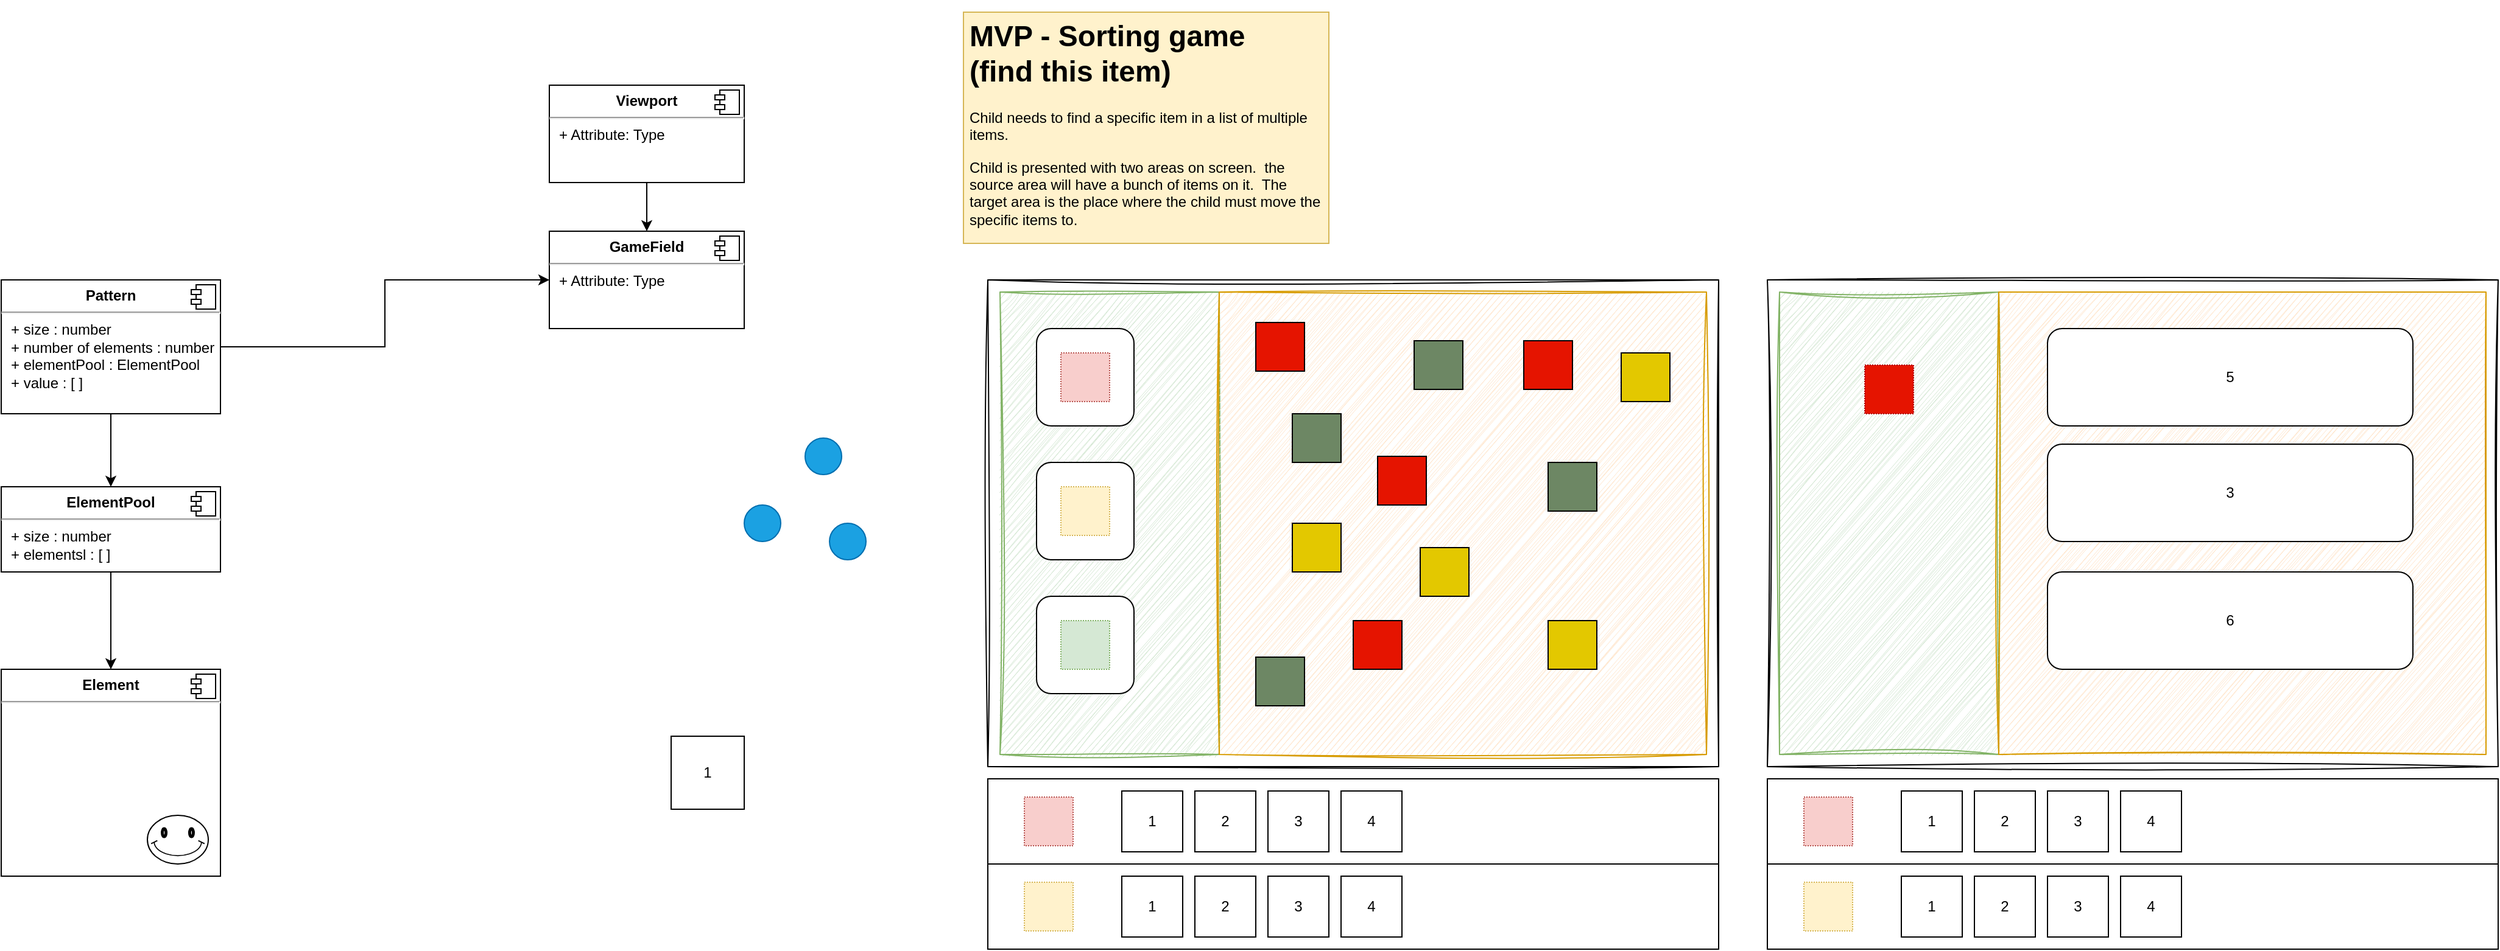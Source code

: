 <mxfile version="21.3.2" type="github">
  <diagram name="Patterns game" id="Uswxj4_SL07w-YHSScZ4">
    <mxGraphModel dx="2231" dy="1203" grid="1" gridSize="10" guides="1" tooltips="1" connect="1" arrows="1" fold="1" page="1" pageScale="1" pageWidth="850" pageHeight="1100" math="0" shadow="0">
      <root>
        <mxCell id="0" />
        <mxCell id="1" parent="0" />
        <mxCell id="OM9gFp44rk7R4fGMMQEf-6" value="" style="edgeStyle=orthogonalEdgeStyle;rounded=0;orthogonalLoop=1;jettySize=auto;html=1;" edge="1" parent="1" source="OM9gFp44rk7R4fGMMQEf-1" target="OM9gFp44rk7R4fGMMQEf-4">
          <mxGeometry relative="1" as="geometry" />
        </mxCell>
        <mxCell id="OM9gFp44rk7R4fGMMQEf-18" style="edgeStyle=orthogonalEdgeStyle;rounded=0;orthogonalLoop=1;jettySize=auto;html=1;entryX=0;entryY=0.5;entryDx=0;entryDy=0;" edge="1" parent="1" source="OM9gFp44rk7R4fGMMQEf-1" target="OM9gFp44rk7R4fGMMQEf-15">
          <mxGeometry relative="1" as="geometry" />
        </mxCell>
        <mxCell id="OM9gFp44rk7R4fGMMQEf-1" value="&lt;p style=&quot;margin:0px;margin-top:6px;text-align:center;&quot;&gt;&lt;b&gt;Pattern&lt;/b&gt;&lt;/p&gt;&lt;hr&gt;&lt;p style=&quot;margin:0px;margin-left:8px;&quot;&gt;+ size : number&lt;br&gt;+ number of elements : number&lt;/p&gt;&lt;p style=&quot;margin:0px;margin-left:8px;&quot;&gt;+ elementPool : ElementPool&lt;br&gt;&lt;/p&gt;&lt;p style=&quot;margin:0px;margin-left:8px;&quot;&gt;+ value : [ ]&lt;br&gt;&lt;/p&gt;" style="align=left;overflow=fill;html=1;dropTarget=0;whiteSpace=wrap;" vertex="1" parent="1">
          <mxGeometry x="70" y="240" width="180" height="110" as="geometry" />
        </mxCell>
        <mxCell id="OM9gFp44rk7R4fGMMQEf-2" value="" style="shape=component;jettyWidth=8;jettyHeight=4;" vertex="1" parent="OM9gFp44rk7R4fGMMQEf-1">
          <mxGeometry x="1" width="20" height="20" relative="1" as="geometry">
            <mxPoint x="-24" y="4" as="offset" />
          </mxGeometry>
        </mxCell>
        <mxCell id="OM9gFp44rk7R4fGMMQEf-9" value="" style="edgeStyle=orthogonalEdgeStyle;rounded=0;orthogonalLoop=1;jettySize=auto;html=1;" edge="1" parent="1" source="OM9gFp44rk7R4fGMMQEf-4" target="OM9gFp44rk7R4fGMMQEf-7">
          <mxGeometry relative="1" as="geometry" />
        </mxCell>
        <mxCell id="OM9gFp44rk7R4fGMMQEf-4" value="&lt;p style=&quot;margin:0px;margin-top:6px;text-align:center;&quot;&gt;&lt;b&gt;ElementPool&lt;/b&gt;&lt;/p&gt;&lt;hr&gt;&lt;p style=&quot;margin:0px;margin-left:8px;&quot;&gt;+ size : number&lt;br&gt;+ elementsl : [ ]&lt;/p&gt;" style="align=left;overflow=fill;html=1;dropTarget=0;whiteSpace=wrap;" vertex="1" parent="1">
          <mxGeometry x="70" y="410" width="180" height="70" as="geometry" />
        </mxCell>
        <mxCell id="OM9gFp44rk7R4fGMMQEf-5" value="" style="shape=component;jettyWidth=8;jettyHeight=4;" vertex="1" parent="OM9gFp44rk7R4fGMMQEf-4">
          <mxGeometry x="1" width="20" height="20" relative="1" as="geometry">
            <mxPoint x="-24" y="4" as="offset" />
          </mxGeometry>
        </mxCell>
        <mxCell id="OM9gFp44rk7R4fGMMQEf-7" value="&lt;p style=&quot;margin:0px;margin-top:6px;text-align:center;&quot;&gt;&lt;b&gt;Element&lt;/b&gt;&lt;/p&gt;&lt;hr&gt;" style="align=left;overflow=fill;html=1;dropTarget=0;whiteSpace=wrap;" vertex="1" parent="1">
          <mxGeometry x="70" y="560" width="180" height="170" as="geometry" />
        </mxCell>
        <mxCell id="OM9gFp44rk7R4fGMMQEf-8" value="" style="shape=component;jettyWidth=8;jettyHeight=4;" vertex="1" parent="OM9gFp44rk7R4fGMMQEf-7">
          <mxGeometry x="1" width="20" height="20" relative="1" as="geometry">
            <mxPoint x="-24" y="4" as="offset" />
          </mxGeometry>
        </mxCell>
        <mxCell id="OM9gFp44rk7R4fGMMQEf-10" value="" style="verticalLabelPosition=bottom;verticalAlign=top;html=1;shape=mxgraph.basic.smiley" vertex="1" parent="1">
          <mxGeometry x="190" y="680" width="50" height="40" as="geometry" />
        </mxCell>
        <mxCell id="OM9gFp44rk7R4fGMMQEf-17" value="" style="edgeStyle=orthogonalEdgeStyle;rounded=0;orthogonalLoop=1;jettySize=auto;html=1;" edge="1" parent="1" source="OM9gFp44rk7R4fGMMQEf-13" target="OM9gFp44rk7R4fGMMQEf-15">
          <mxGeometry relative="1" as="geometry" />
        </mxCell>
        <mxCell id="OM9gFp44rk7R4fGMMQEf-13" value="&lt;p style=&quot;margin:0px;margin-top:6px;text-align:center;&quot;&gt;&lt;b&gt;Viewport&lt;/b&gt;&lt;/p&gt;&lt;hr&gt;&lt;p style=&quot;margin:0px;margin-left:8px;&quot;&gt;+ Attribute: Type&lt;/p&gt;" style="align=left;overflow=fill;html=1;dropTarget=0;whiteSpace=wrap;" vertex="1" parent="1">
          <mxGeometry x="520" y="80" width="160" height="80" as="geometry" />
        </mxCell>
        <mxCell id="OM9gFp44rk7R4fGMMQEf-14" value="" style="shape=component;jettyWidth=8;jettyHeight=4;" vertex="1" parent="OM9gFp44rk7R4fGMMQEf-13">
          <mxGeometry x="1" width="20" height="20" relative="1" as="geometry">
            <mxPoint x="-24" y="4" as="offset" />
          </mxGeometry>
        </mxCell>
        <mxCell id="OM9gFp44rk7R4fGMMQEf-15" value="&lt;p style=&quot;margin:0px;margin-top:6px;text-align:center;&quot;&gt;&lt;b&gt;GameField&lt;/b&gt;&lt;/p&gt;&lt;hr&gt;&lt;p style=&quot;margin:0px;margin-left:8px;&quot;&gt;+ Attribute: Type&lt;/p&gt;" style="align=left;overflow=fill;html=1;dropTarget=0;whiteSpace=wrap;" vertex="1" parent="1">
          <mxGeometry x="520" y="200" width="160" height="80" as="geometry" />
        </mxCell>
        <mxCell id="OM9gFp44rk7R4fGMMQEf-16" value="" style="shape=component;jettyWidth=8;jettyHeight=4;" vertex="1" parent="OM9gFp44rk7R4fGMMQEf-15">
          <mxGeometry x="1" width="20" height="20" relative="1" as="geometry">
            <mxPoint x="-24" y="4" as="offset" />
          </mxGeometry>
        </mxCell>
        <mxCell id="OM9gFp44rk7R4fGMMQEf-19" value="&lt;h1&gt;MVP - Sorting game &lt;br&gt;(find this item)&lt;br&gt;&lt;/h1&gt;&lt;p&gt;Child needs to find a specific item in a list of multiple items.&amp;nbsp; &lt;br&gt;&lt;/p&gt;&lt;p&gt;Child is presented with two areas on screen.&amp;nbsp; the source area will have a bunch of items on it.&amp;nbsp; The target area is the place where the child must move the specific items to.&amp;nbsp; &lt;br&gt;&lt;/p&gt;" style="text;html=1;strokeColor=#d6b656;fillColor=#fff2cc;spacing=5;spacingTop=-20;whiteSpace=wrap;overflow=hidden;rounded=0;" vertex="1" parent="1">
          <mxGeometry x="860" y="20" width="300" height="190" as="geometry" />
        </mxCell>
        <mxCell id="OM9gFp44rk7R4fGMMQEf-20" value="" style="rounded=0;whiteSpace=wrap;html=1;sketch=1;curveFitting=1;jiggle=2;fillStyle=auto;" vertex="1" parent="1">
          <mxGeometry x="880" y="240" width="600" height="400" as="geometry" />
        </mxCell>
        <mxCell id="OM9gFp44rk7R4fGMMQEf-22" value="" style="rounded=0;whiteSpace=wrap;html=1;sketch=1;curveFitting=1;jiggle=2;fillColor=#d5e8d4;strokeColor=#82b366;" vertex="1" parent="1">
          <mxGeometry x="890" y="250" width="180" height="380" as="geometry" />
        </mxCell>
        <mxCell id="OM9gFp44rk7R4fGMMQEf-23" value="" style="rounded=0;whiteSpace=wrap;html=1;sketch=1;curveFitting=1;jiggle=2;fillColor=#ffe6cc;strokeColor=#d79b00;" vertex="1" parent="1">
          <mxGeometry x="1070" y="250" width="400" height="380" as="geometry" />
        </mxCell>
        <mxCell id="OM9gFp44rk7R4fGMMQEf-24" value="" style="rounded=1;whiteSpace=wrap;html=1;" vertex="1" parent="1">
          <mxGeometry x="920" y="280" width="80" height="80" as="geometry" />
        </mxCell>
        <mxCell id="OM9gFp44rk7R4fGMMQEf-25" value="" style="rounded=0;whiteSpace=wrap;html=1;dashed=1;strokeWidth=1;dashPattern=1 1;fillColor=#f8cecc;strokeColor=#b85450;" vertex="1" parent="1">
          <mxGeometry x="940" y="300" width="40" height="40" as="geometry" />
        </mxCell>
        <mxCell id="OM9gFp44rk7R4fGMMQEf-26" value="" style="rounded=0;whiteSpace=wrap;html=1;fillColor=#6d8764;strokeColor=default;fontColor=#ffffff;" vertex="1" parent="1">
          <mxGeometry x="1230" y="290" width="40" height="40" as="geometry" />
        </mxCell>
        <mxCell id="OM9gFp44rk7R4fGMMQEf-28" value="" style="rounded=0;whiteSpace=wrap;html=1;fillColor=#e3c800;strokeColor=default;fontColor=#000000;" vertex="1" parent="1">
          <mxGeometry x="1130" y="440" width="40" height="40" as="geometry" />
        </mxCell>
        <mxCell id="OM9gFp44rk7R4fGMMQEf-29" value="" style="rounded=0;whiteSpace=wrap;html=1;fillColor=#e51400;strokeColor=default;fontColor=#ffffff;" vertex="1" parent="1">
          <mxGeometry x="1180" y="520" width="40" height="40" as="geometry" />
        </mxCell>
        <mxCell id="OM9gFp44rk7R4fGMMQEf-30" value="" style="rounded=0;whiteSpace=wrap;html=1;fillColor=#e51400;strokeColor=default;fontColor=#ffffff;" vertex="1" parent="1">
          <mxGeometry x="1100" y="275" width="40" height="40" as="geometry" />
        </mxCell>
        <mxCell id="OM9gFp44rk7R4fGMMQEf-31" value="" style="rounded=0;whiteSpace=wrap;html=1;fillColor=#e51400;strokeColor=default;fontColor=#ffffff;" vertex="1" parent="1">
          <mxGeometry x="1200" y="385" width="40" height="40" as="geometry" />
        </mxCell>
        <mxCell id="OM9gFp44rk7R4fGMMQEf-32" value="" style="rounded=0;whiteSpace=wrap;html=1;fillColor=#e51400;strokeColor=default;fontColor=#ffffff;" vertex="1" parent="1">
          <mxGeometry x="1320" y="290" width="40" height="40" as="geometry" />
        </mxCell>
        <mxCell id="OM9gFp44rk7R4fGMMQEf-33" value="" style="rounded=0;whiteSpace=wrap;html=1;fillColor=#6d8764;strokeColor=default;fontColor=#ffffff;" vertex="1" parent="1">
          <mxGeometry x="1130" y="350" width="40" height="40" as="geometry" />
        </mxCell>
        <mxCell id="OM9gFp44rk7R4fGMMQEf-34" value="" style="rounded=0;whiteSpace=wrap;html=1;fillColor=#e3c800;strokeColor=default;fontColor=#000000;" vertex="1" parent="1">
          <mxGeometry x="1340" y="520" width="40" height="40" as="geometry" />
        </mxCell>
        <mxCell id="OM9gFp44rk7R4fGMMQEf-35" value="" style="rounded=0;whiteSpace=wrap;html=1;fillColor=#6d8764;strokeColor=default;fontColor=#ffffff;" vertex="1" parent="1">
          <mxGeometry x="1340" y="390" width="40" height="40" as="geometry" />
        </mxCell>
        <mxCell id="OM9gFp44rk7R4fGMMQEf-36" value="" style="rounded=0;whiteSpace=wrap;html=1;fillColor=#e3c800;strokeColor=default;fontColor=#000000;" vertex="1" parent="1">
          <mxGeometry x="1235" y="460" width="40" height="40" as="geometry" />
        </mxCell>
        <mxCell id="OM9gFp44rk7R4fGMMQEf-37" value="" style="rounded=0;whiteSpace=wrap;html=1;fillColor=#6d8764;strokeColor=default;fontColor=#ffffff;" vertex="1" parent="1">
          <mxGeometry x="1100" y="550" width="40" height="40" as="geometry" />
        </mxCell>
        <mxCell id="OM9gFp44rk7R4fGMMQEf-38" value="" style="rounded=0;whiteSpace=wrap;html=1;fillColor=#e3c800;strokeColor=default;fontColor=#000000;" vertex="1" parent="1">
          <mxGeometry x="1400" y="300" width="40" height="40" as="geometry" />
        </mxCell>
        <mxCell id="OM9gFp44rk7R4fGMMQEf-47" value="" style="rounded=1;whiteSpace=wrap;html=1;" vertex="1" parent="1">
          <mxGeometry x="920" y="390" width="80" height="80" as="geometry" />
        </mxCell>
        <mxCell id="OM9gFp44rk7R4fGMMQEf-48" value="" style="rounded=0;whiteSpace=wrap;html=1;dashed=1;strokeWidth=1;dashPattern=1 1;fillColor=#fff2cc;strokeColor=#d6b656;" vertex="1" parent="1">
          <mxGeometry x="940" y="410" width="40" height="40" as="geometry" />
        </mxCell>
        <mxCell id="OM9gFp44rk7R4fGMMQEf-49" value="" style="rounded=1;whiteSpace=wrap;html=1;" vertex="1" parent="1">
          <mxGeometry x="920" y="500" width="80" height="80" as="geometry" />
        </mxCell>
        <mxCell id="OM9gFp44rk7R4fGMMQEf-50" value="" style="rounded=0;whiteSpace=wrap;html=1;dashed=1;strokeWidth=1;dashPattern=1 1;fillColor=#d5e8d4;strokeColor=#82b366;" vertex="1" parent="1">
          <mxGeometry x="940" y="520" width="40" height="40" as="geometry" />
        </mxCell>
        <mxCell id="OM9gFp44rk7R4fGMMQEf-51" value="" style="rounded=0;whiteSpace=wrap;html=1;" vertex="1" parent="1">
          <mxGeometry x="880" y="650" width="600" height="70" as="geometry" />
        </mxCell>
        <mxCell id="OM9gFp44rk7R4fGMMQEf-52" value="1" style="rounded=0;whiteSpace=wrap;html=1;" vertex="1" parent="1">
          <mxGeometry x="990" y="660" width="50" height="50" as="geometry" />
        </mxCell>
        <mxCell id="OM9gFp44rk7R4fGMMQEf-53" value="2" style="rounded=0;whiteSpace=wrap;html=1;" vertex="1" parent="1">
          <mxGeometry x="1050" y="660" width="50" height="50" as="geometry" />
        </mxCell>
        <mxCell id="OM9gFp44rk7R4fGMMQEf-54" value="3" style="rounded=0;whiteSpace=wrap;html=1;" vertex="1" parent="1">
          <mxGeometry x="1110" y="660" width="50" height="50" as="geometry" />
        </mxCell>
        <mxCell id="OM9gFp44rk7R4fGMMQEf-55" value="4" style="rounded=0;whiteSpace=wrap;html=1;" vertex="1" parent="1">
          <mxGeometry x="1170" y="660" width="50" height="50" as="geometry" />
        </mxCell>
        <mxCell id="OM9gFp44rk7R4fGMMQEf-56" value="" style="ellipse;whiteSpace=wrap;html=1;fillColor=#1ba1e2;fontColor=#ffffff;strokeColor=#006EAF;" vertex="1" parent="1">
          <mxGeometry x="730" y="370" width="30" height="30" as="geometry" />
        </mxCell>
        <mxCell id="OM9gFp44rk7R4fGMMQEf-57" value="1" style="rounded=0;whiteSpace=wrap;html=1;" vertex="1" parent="1">
          <mxGeometry x="620" y="615" width="60" height="60" as="geometry" />
        </mxCell>
        <mxCell id="OM9gFp44rk7R4fGMMQEf-59" value="" style="ellipse;whiteSpace=wrap;html=1;fillColor=#1ba1e2;fontColor=#ffffff;strokeColor=#006EAF;" vertex="1" parent="1">
          <mxGeometry x="680" y="425" width="30" height="30" as="geometry" />
        </mxCell>
        <mxCell id="OM9gFp44rk7R4fGMMQEf-60" value="" style="ellipse;whiteSpace=wrap;html=1;fillColor=#1ba1e2;fontColor=#ffffff;strokeColor=#006EAF;" vertex="1" parent="1">
          <mxGeometry x="750" y="440" width="30" height="30" as="geometry" />
        </mxCell>
        <mxCell id="OM9gFp44rk7R4fGMMQEf-61" value="" style="rounded=0;whiteSpace=wrap;html=1;dashed=1;strokeWidth=1;dashPattern=1 1;fillColor=#f8cecc;strokeColor=#b85450;" vertex="1" parent="1">
          <mxGeometry x="910" y="665" width="40" height="40" as="geometry" />
        </mxCell>
        <mxCell id="OM9gFp44rk7R4fGMMQEf-62" value="" style="rounded=0;whiteSpace=wrap;html=1;" vertex="1" parent="1">
          <mxGeometry x="880" y="720" width="600" height="70" as="geometry" />
        </mxCell>
        <mxCell id="OM9gFp44rk7R4fGMMQEf-63" value="1" style="rounded=0;whiteSpace=wrap;html=1;" vertex="1" parent="1">
          <mxGeometry x="990" y="730" width="50" height="50" as="geometry" />
        </mxCell>
        <mxCell id="OM9gFp44rk7R4fGMMQEf-64" value="2" style="rounded=0;whiteSpace=wrap;html=1;" vertex="1" parent="1">
          <mxGeometry x="1050" y="730" width="50" height="50" as="geometry" />
        </mxCell>
        <mxCell id="OM9gFp44rk7R4fGMMQEf-65" value="3" style="rounded=0;whiteSpace=wrap;html=1;" vertex="1" parent="1">
          <mxGeometry x="1110" y="730" width="50" height="50" as="geometry" />
        </mxCell>
        <mxCell id="OM9gFp44rk7R4fGMMQEf-66" value="4" style="rounded=0;whiteSpace=wrap;html=1;" vertex="1" parent="1">
          <mxGeometry x="1170" y="730" width="50" height="50" as="geometry" />
        </mxCell>
        <mxCell id="OM9gFp44rk7R4fGMMQEf-67" value="" style="rounded=0;whiteSpace=wrap;html=1;dashed=1;strokeWidth=1;dashPattern=1 1;fillColor=#fff2cc;strokeColor=#d6b656;" vertex="1" parent="1">
          <mxGeometry x="910" y="735" width="40" height="40" as="geometry" />
        </mxCell>
        <mxCell id="OM9gFp44rk7R4fGMMQEf-102" value="" style="rounded=0;whiteSpace=wrap;html=1;sketch=1;curveFitting=1;jiggle=2;fillStyle=auto;" vertex="1" parent="1">
          <mxGeometry x="1520" y="240" width="600" height="400" as="geometry" />
        </mxCell>
        <mxCell id="OM9gFp44rk7R4fGMMQEf-103" value="" style="rounded=0;whiteSpace=wrap;html=1;sketch=1;curveFitting=1;jiggle=2;fillColor=#d5e8d4;strokeColor=#82b366;" vertex="1" parent="1">
          <mxGeometry x="1530" y="250" width="180" height="380" as="geometry" />
        </mxCell>
        <mxCell id="OM9gFp44rk7R4fGMMQEf-104" value="" style="rounded=0;whiteSpace=wrap;html=1;sketch=1;curveFitting=1;jiggle=2;fillColor=#ffe6cc;strokeColor=#d79b00;" vertex="1" parent="1">
          <mxGeometry x="1710" y="250" width="400" height="380" as="geometry" />
        </mxCell>
        <mxCell id="OM9gFp44rk7R4fGMMQEf-105" value="&lt;div align=&quot;left&quot;&gt;5&lt;br&gt;&lt;/div&gt;" style="rounded=1;whiteSpace=wrap;html=1;" vertex="1" parent="1">
          <mxGeometry x="1750" y="280" width="300" height="80" as="geometry" />
        </mxCell>
        <mxCell id="OM9gFp44rk7R4fGMMQEf-106" value="" style="rounded=0;whiteSpace=wrap;html=1;dashed=1;strokeWidth=1;dashPattern=1 1;fillColor=#e51400;strokeColor=#B20000;fontColor=#ffffff;" vertex="1" parent="1">
          <mxGeometry x="1600" y="310" width="40" height="40" as="geometry" />
        </mxCell>
        <mxCell id="OM9gFp44rk7R4fGMMQEf-123" value="" style="rounded=0;whiteSpace=wrap;html=1;" vertex="1" parent="1">
          <mxGeometry x="1520" y="650" width="600" height="70" as="geometry" />
        </mxCell>
        <mxCell id="OM9gFp44rk7R4fGMMQEf-124" value="1" style="rounded=0;whiteSpace=wrap;html=1;" vertex="1" parent="1">
          <mxGeometry x="1630" y="660" width="50" height="50" as="geometry" />
        </mxCell>
        <mxCell id="OM9gFp44rk7R4fGMMQEf-125" value="2" style="rounded=0;whiteSpace=wrap;html=1;" vertex="1" parent="1">
          <mxGeometry x="1690" y="660" width="50" height="50" as="geometry" />
        </mxCell>
        <mxCell id="OM9gFp44rk7R4fGMMQEf-126" value="3" style="rounded=0;whiteSpace=wrap;html=1;" vertex="1" parent="1">
          <mxGeometry x="1750" y="660" width="50" height="50" as="geometry" />
        </mxCell>
        <mxCell id="OM9gFp44rk7R4fGMMQEf-127" value="4" style="rounded=0;whiteSpace=wrap;html=1;" vertex="1" parent="1">
          <mxGeometry x="1810" y="660" width="50" height="50" as="geometry" />
        </mxCell>
        <mxCell id="OM9gFp44rk7R4fGMMQEf-128" value="" style="rounded=0;whiteSpace=wrap;html=1;dashed=1;strokeWidth=1;dashPattern=1 1;fillColor=#f8cecc;strokeColor=#b85450;" vertex="1" parent="1">
          <mxGeometry x="1550" y="665" width="40" height="40" as="geometry" />
        </mxCell>
        <mxCell id="OM9gFp44rk7R4fGMMQEf-129" value="" style="rounded=0;whiteSpace=wrap;html=1;" vertex="1" parent="1">
          <mxGeometry x="1520" y="720" width="600" height="70" as="geometry" />
        </mxCell>
        <mxCell id="OM9gFp44rk7R4fGMMQEf-130" value="1" style="rounded=0;whiteSpace=wrap;html=1;" vertex="1" parent="1">
          <mxGeometry x="1630" y="730" width="50" height="50" as="geometry" />
        </mxCell>
        <mxCell id="OM9gFp44rk7R4fGMMQEf-131" value="2" style="rounded=0;whiteSpace=wrap;html=1;" vertex="1" parent="1">
          <mxGeometry x="1690" y="730" width="50" height="50" as="geometry" />
        </mxCell>
        <mxCell id="OM9gFp44rk7R4fGMMQEf-132" value="3" style="rounded=0;whiteSpace=wrap;html=1;" vertex="1" parent="1">
          <mxGeometry x="1750" y="730" width="50" height="50" as="geometry" />
        </mxCell>
        <mxCell id="OM9gFp44rk7R4fGMMQEf-133" value="4" style="rounded=0;whiteSpace=wrap;html=1;" vertex="1" parent="1">
          <mxGeometry x="1810" y="730" width="50" height="50" as="geometry" />
        </mxCell>
        <mxCell id="OM9gFp44rk7R4fGMMQEf-134" value="" style="rounded=0;whiteSpace=wrap;html=1;dashed=1;strokeWidth=1;dashPattern=1 1;fillColor=#fff2cc;strokeColor=#d6b656;" vertex="1" parent="1">
          <mxGeometry x="1550" y="735" width="40" height="40" as="geometry" />
        </mxCell>
        <mxCell id="OM9gFp44rk7R4fGMMQEf-135" value="3" style="rounded=1;whiteSpace=wrap;html=1;" vertex="1" parent="1">
          <mxGeometry x="1750" y="375" width="300" height="80" as="geometry" />
        </mxCell>
        <mxCell id="OM9gFp44rk7R4fGMMQEf-136" value="6" style="rounded=1;whiteSpace=wrap;html=1;" vertex="1" parent="1">
          <mxGeometry x="1750" y="480" width="300" height="80" as="geometry" />
        </mxCell>
      </root>
    </mxGraphModel>
  </diagram>
</mxfile>

